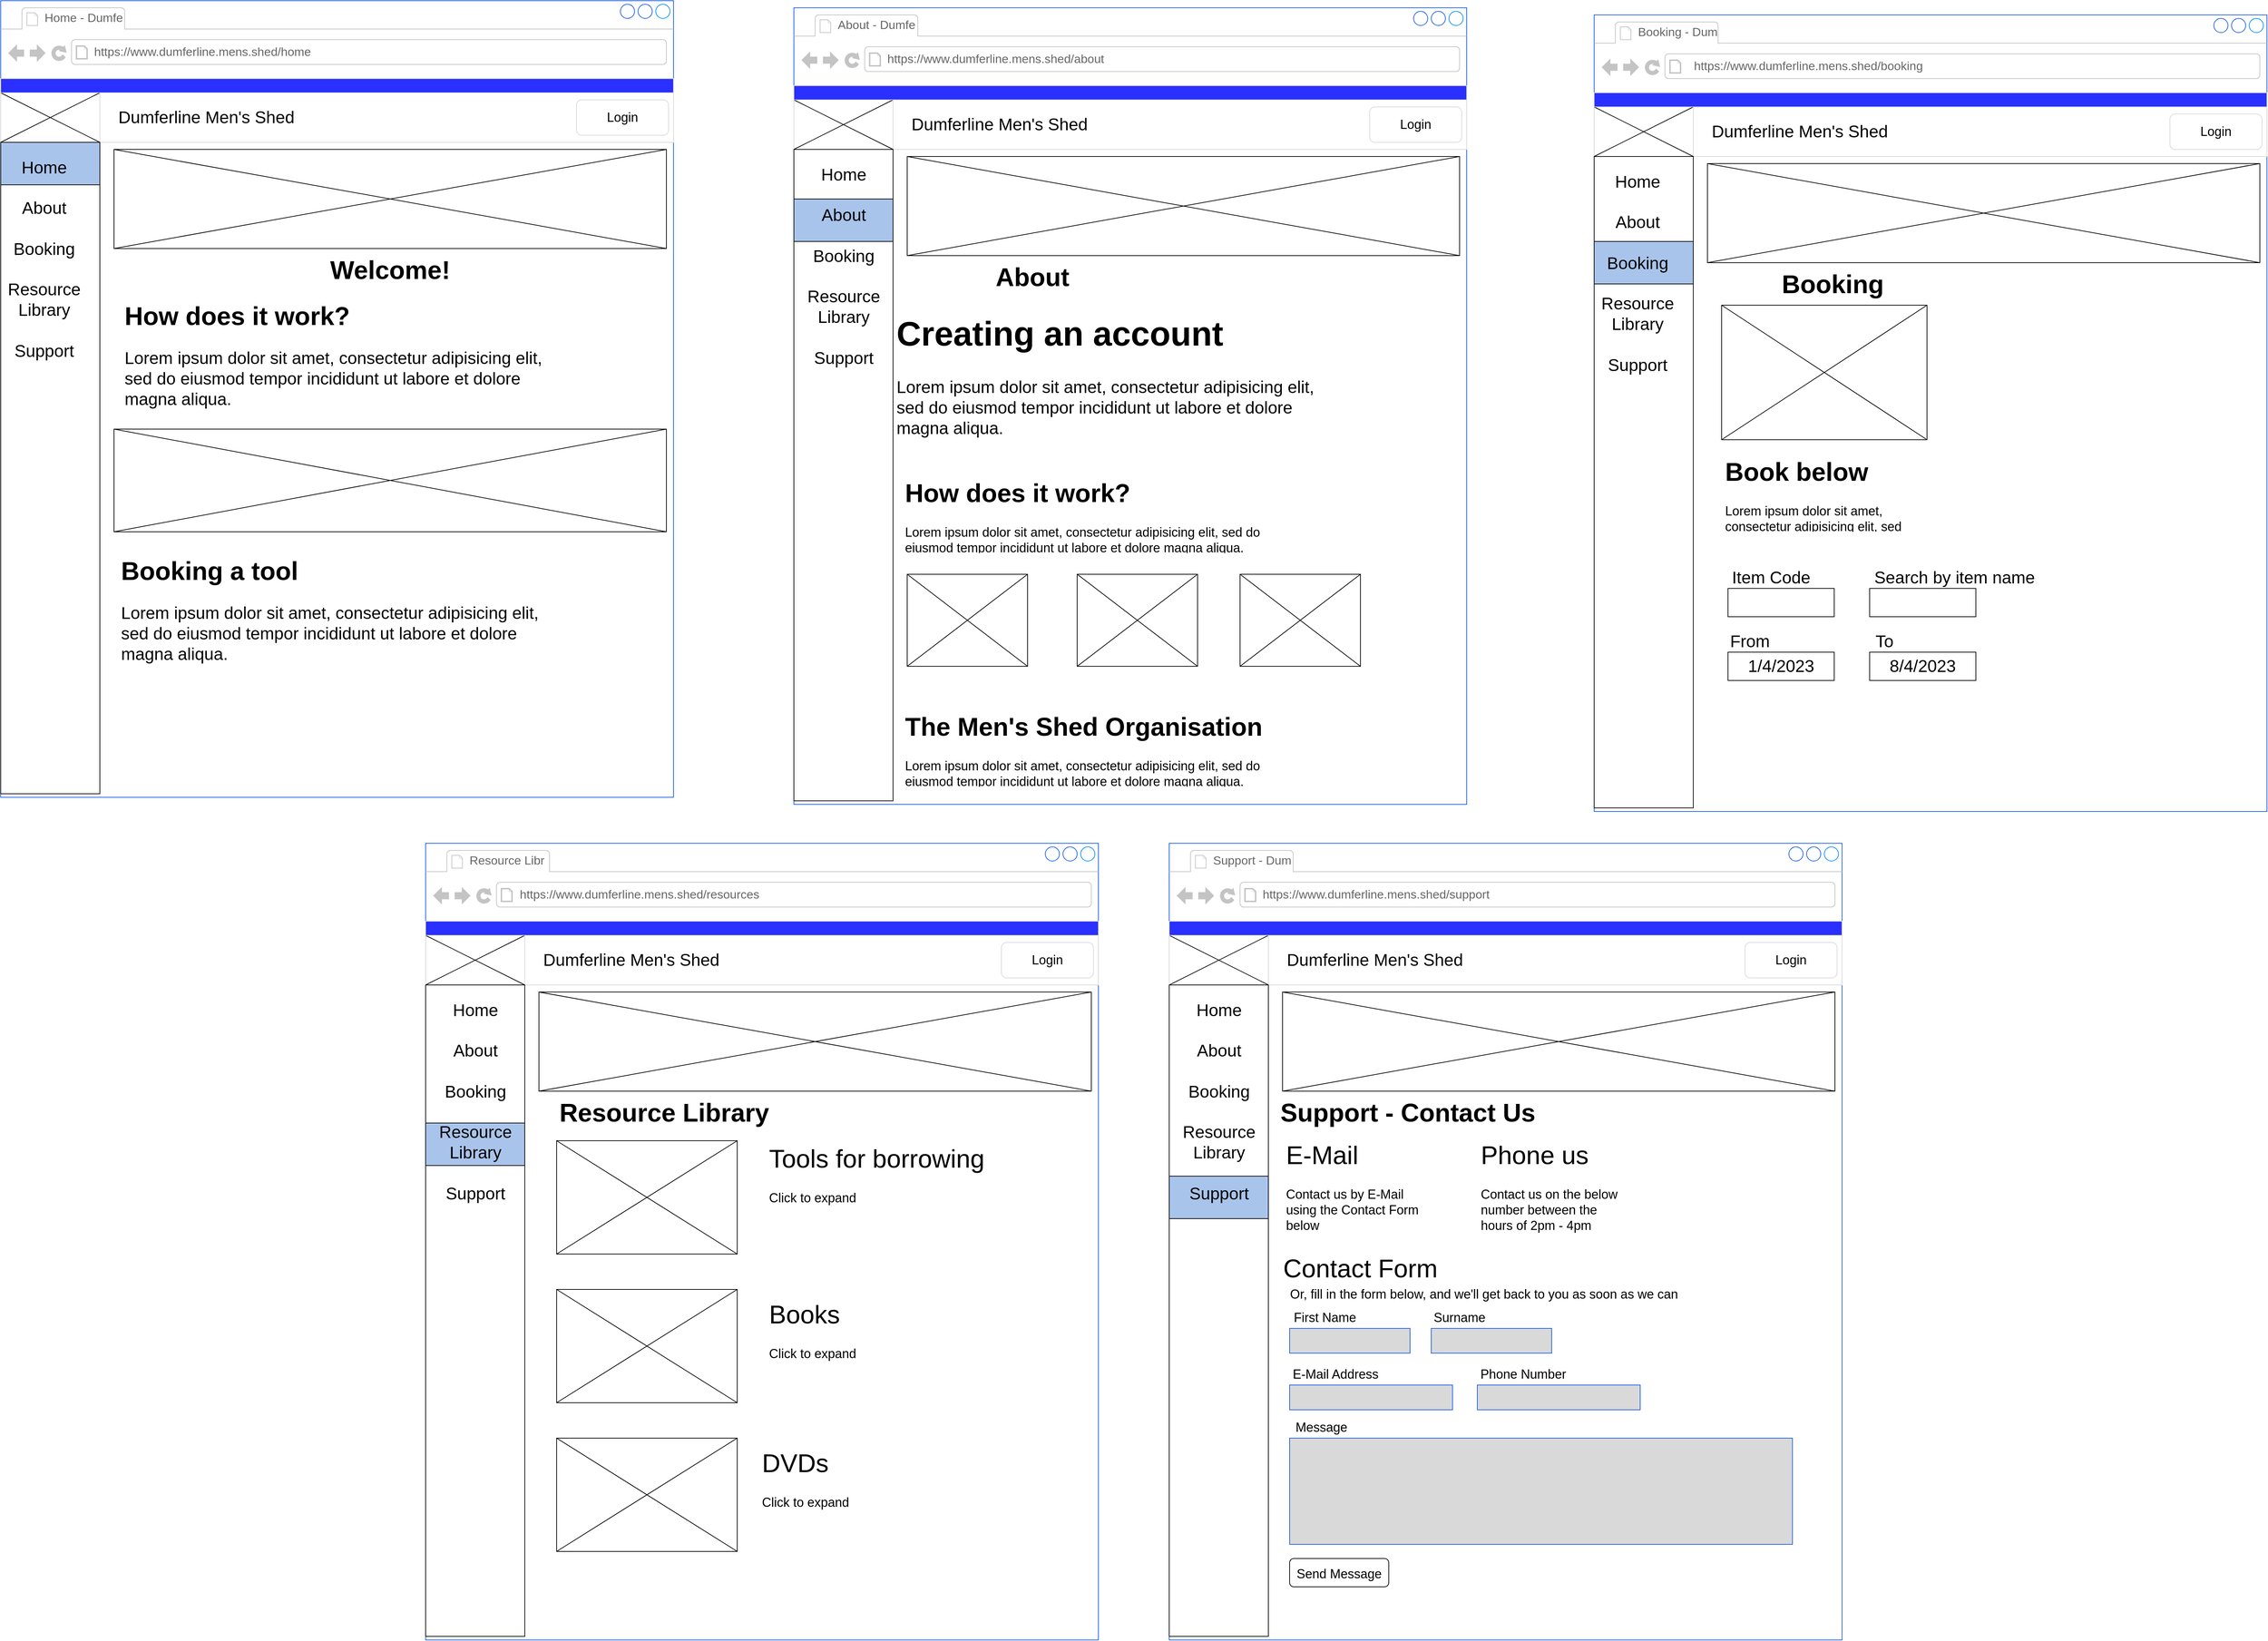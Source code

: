 <mxfile version="20.8.16" type="device"><diagram name="Page-1" id="Oc3BnCXxx-8Sk3bOWpOX"><mxGraphModel dx="4572" dy="3902" grid="1" gridSize="10" guides="1" tooltips="1" connect="1" arrows="1" fold="1" page="1" pageScale="1" pageWidth="827" pageHeight="1169" math="0" shadow="0"><root><mxCell id="0"/><mxCell id="1" parent="0"/><mxCell id="YsSItqwFOUlxNHXpux2v-1" value="" style="rounded=0;whiteSpace=wrap;html=1;" parent="1" vertex="1"><mxGeometry x="-80" width="870" height="580" as="geometry"/></mxCell><mxCell id="YsSItqwFOUlxNHXpux2v-2" value="" style="rounded=0;whiteSpace=wrap;html=1;" parent="1" vertex="1"><mxGeometry x="20" y="50" width="120" height="40" as="geometry"/></mxCell><mxCell id="YsSItqwFOUlxNHXpux2v-4" value="" style="rounded=0;whiteSpace=wrap;html=1;" parent="1" vertex="1"><mxGeometry x="140" y="50" width="120" height="40" as="geometry"/></mxCell><mxCell id="YsSItqwFOUlxNHXpux2v-5" value="" style="rounded=0;whiteSpace=wrap;html=1;" parent="1" vertex="1"><mxGeometry x="260" y="50" width="120" height="40" as="geometry"/></mxCell><mxCell id="YsSItqwFOUlxNHXpux2v-6" value="" style="rounded=0;whiteSpace=wrap;html=1;" parent="1" vertex="1"><mxGeometry x="380" y="50" width="120" height="40" as="geometry"/></mxCell><mxCell id="YsSItqwFOUlxNHXpux2v-7" value="" style="rounded=0;whiteSpace=wrap;html=1;" parent="1" vertex="1"><mxGeometry x="500" y="50" width="120" height="40" as="geometry"/></mxCell><mxCell id="YsSItqwFOUlxNHXpux2v-9" value="" style="strokeWidth=1;shadow=0;dashed=0;align=center;html=1;shape=mxgraph.mockup.containers.browserWindow;rSize=0;strokeColor=#175CE6;strokeColor2=#008cff;strokeColor3=#c4c4c4;mainText=,;recursiveResize=0;fillColor=#FFFFFF;" parent="1" vertex="1"><mxGeometry x="-110" y="-10" width="950" height="1125" as="geometry"/></mxCell><mxCell id="YsSItqwFOUlxNHXpux2v-10" value="Support - Dum" style="strokeWidth=1;shadow=0;dashed=0;align=center;html=1;shape=mxgraph.mockup.containers.anchor;fontSize=17;fontColor=#666666;align=left;" parent="YsSItqwFOUlxNHXpux2v-9" vertex="1"><mxGeometry x="60" y="12" width="110" height="26" as="geometry"/></mxCell><mxCell id="YsSItqwFOUlxNHXpux2v-11" value="https://www.dumferline.mens.shed/support" style="strokeWidth=1;shadow=0;dashed=0;align=center;html=1;shape=mxgraph.mockup.containers.anchor;rSize=0;fontSize=17;fontColor=#666666;align=left;" parent="YsSItqwFOUlxNHXpux2v-9" vertex="1"><mxGeometry x="130" y="60" width="250" height="26" as="geometry"/></mxCell><mxCell id="YsSItqwFOUlxNHXpux2v-12" value="" style="rounded=0;whiteSpace=wrap;html=1;strokeColor=#D9D9D9;" parent="YsSItqwFOUlxNHXpux2v-9" vertex="1"><mxGeometry y="130" width="950" height="70" as="geometry"/></mxCell><mxCell id="YsSItqwFOUlxNHXpux2v-13" value="" style="rounded=0;whiteSpace=wrap;html=1;strokeColor=#D9D9D9;" parent="YsSItqwFOUlxNHXpux2v-9" vertex="1"><mxGeometry y="130" width="140" height="70" as="geometry"/></mxCell><mxCell id="YsSItqwFOUlxNHXpux2v-14" value="&lt;font style=&quot;font-size: 24px;&quot;&gt;Dumferline Men's Shed&lt;/font&gt;" style="text;html=1;strokeColor=none;fillColor=none;align=center;verticalAlign=middle;whiteSpace=wrap;rounded=0;" parent="YsSItqwFOUlxNHXpux2v-9" vertex="1"><mxGeometry x="76.5" y="135" width="427" height="60" as="geometry"/></mxCell><mxCell id="YsSItqwFOUlxNHXpux2v-15" value="" style="endArrow=none;html=1;rounded=0;fontSize=48;exitX=0;exitY=0;exitDx=0;exitDy=0;entryX=1;entryY=1;entryDx=0;entryDy=0;" parent="YsSItqwFOUlxNHXpux2v-9" source="YsSItqwFOUlxNHXpux2v-13" target="YsSItqwFOUlxNHXpux2v-13" edge="1"><mxGeometry width="50" height="50" relative="1" as="geometry"><mxPoint x="470" y="390" as="sourcePoint"/><mxPoint x="520" y="340" as="targetPoint"/></mxGeometry></mxCell><mxCell id="YsSItqwFOUlxNHXpux2v-16" value="" style="endArrow=none;html=1;rounded=0;fontSize=48;exitX=0;exitY=1;exitDx=0;exitDy=0;entryX=1;entryY=0;entryDx=0;entryDy=0;" parent="YsSItqwFOUlxNHXpux2v-9" source="YsSItqwFOUlxNHXpux2v-13" target="YsSItqwFOUlxNHXpux2v-13" edge="1"><mxGeometry width="50" height="50" relative="1" as="geometry"><mxPoint x="470" y="390" as="sourcePoint"/><mxPoint x="520" y="340" as="targetPoint"/></mxGeometry></mxCell><mxCell id="YsSItqwFOUlxNHXpux2v-17" value="" style="rounded=1;whiteSpace=wrap;html=1;strokeColor=#D9D9D9;fontSize=48;" parent="YsSItqwFOUlxNHXpux2v-9" vertex="1"><mxGeometry x="813" y="140" width="130" height="50" as="geometry"/></mxCell><mxCell id="YsSItqwFOUlxNHXpux2v-19" style="edgeStyle=orthogonalEdgeStyle;rounded=0;orthogonalLoop=1;jettySize=auto;html=1;exitX=0.5;exitY=1;exitDx=0;exitDy=0;fontSize=24;" parent="YsSItqwFOUlxNHXpux2v-9" edge="1"><mxGeometry relative="1" as="geometry"><mxPoint x="878" y="170" as="sourcePoint"/><mxPoint x="878" y="170" as="targetPoint"/></mxGeometry></mxCell><mxCell id="YsSItqwFOUlxNHXpux2v-21" value="" style="rounded=0;whiteSpace=wrap;html=1;strokeColor=#D9D9D9;fontSize=36;fillColor=#2930FF;" parent="YsSItqwFOUlxNHXpux2v-9" vertex="1"><mxGeometry y="110" width="950" height="20" as="geometry"/></mxCell><mxCell id="YsSItqwFOUlxNHXpux2v-26" value="Login" style="text;html=1;strokeColor=none;fillColor=none;align=center;verticalAlign=middle;whiteSpace=wrap;rounded=0;fontSize=18;" parent="YsSItqwFOUlxNHXpux2v-9" vertex="1"><mxGeometry x="838" y="150" width="80" height="30" as="geometry"/></mxCell><mxCell id="ZCtkWPrurLBtwET847HT-27" value="" style="rounded=0;whiteSpace=wrap;html=1;" parent="YsSItqwFOUlxNHXpux2v-9" vertex="1"><mxGeometry x="160" y="210" width="780" height="140" as="geometry"/></mxCell><mxCell id="ZCtkWPrurLBtwET847HT-28" value="" style="endArrow=none;html=1;rounded=0;exitX=0;exitY=0;exitDx=0;exitDy=0;entryX=1;entryY=1;entryDx=0;entryDy=0;" parent="YsSItqwFOUlxNHXpux2v-9" source="ZCtkWPrurLBtwET847HT-27" target="ZCtkWPrurLBtwET847HT-27" edge="1"><mxGeometry width="50" height="50" relative="1" as="geometry"><mxPoint x="523" y="390" as="sourcePoint"/><mxPoint x="573" y="340" as="targetPoint"/></mxGeometry></mxCell><mxCell id="ZCtkWPrurLBtwET847HT-29" value="" style="endArrow=none;html=1;rounded=0;exitX=0;exitY=1;exitDx=0;exitDy=0;entryX=1;entryY=0;entryDx=0;entryDy=0;" parent="YsSItqwFOUlxNHXpux2v-9" source="ZCtkWPrurLBtwET847HT-27" target="ZCtkWPrurLBtwET847HT-27" edge="1"><mxGeometry width="50" height="50" relative="1" as="geometry"><mxPoint x="523" y="390" as="sourcePoint"/><mxPoint x="573" y="340" as="targetPoint"/></mxGeometry></mxCell><mxCell id="ZCtkWPrurLBtwET847HT-54" value="&lt;h1&gt;&lt;span style=&quot;font-weight: normal;&quot;&gt;E-Mail&lt;/span&gt;&lt;/h1&gt;&lt;div&gt;Contact us by E-Mail using the Contact Form below&lt;/div&gt;" style="text;html=1;strokeColor=none;fillColor=none;spacing=5;spacingTop=-20;whiteSpace=wrap;overflow=hidden;rounded=0;fontSize=18;" parent="YsSItqwFOUlxNHXpux2v-9" vertex="1"><mxGeometry x="160" y="405" width="210" height="145" as="geometry"/></mxCell><mxCell id="ZCtkWPrurLBtwET847HT-55" value="&lt;font style=&quot;font-size: 36px;&quot;&gt;&lt;b&gt;Support - Contact Us&lt;/b&gt;&lt;/font&gt;" style="text;html=1;strokeColor=none;fillColor=none;align=center;verticalAlign=middle;whiteSpace=wrap;rounded=0;fontSize=18;" parent="YsSItqwFOUlxNHXpux2v-9" vertex="1"><mxGeometry x="151.5" y="365" width="370" height="30" as="geometry"/></mxCell><mxCell id="ZCtkWPrurLBtwET847HT-56" value="&lt;h1&gt;&lt;span style=&quot;font-weight: 400;&quot;&gt;Phone us&lt;/span&gt;&lt;/h1&gt;&lt;div&gt;&lt;span style=&quot;font-weight: 400;&quot;&gt;Contact us on the below number between the hours of 2pm - 4pm&lt;/span&gt;&lt;/div&gt;" style="text;html=1;strokeColor=none;fillColor=none;spacing=5;spacingTop=-20;whiteSpace=wrap;overflow=hidden;rounded=0;fontSize=18;" parent="YsSItqwFOUlxNHXpux2v-9" vertex="1"><mxGeometry x="435" y="405" width="218" height="145" as="geometry"/></mxCell><mxCell id="ZCtkWPrurLBtwET847HT-57" value="Contact Form" style="text;html=1;strokeColor=none;fillColor=none;align=center;verticalAlign=middle;whiteSpace=wrap;rounded=0;fontSize=36;" parent="YsSItqwFOUlxNHXpux2v-9" vertex="1"><mxGeometry x="130" y="585" width="280" height="30" as="geometry"/></mxCell><mxCell id="ZCtkWPrurLBtwET847HT-58" value="&lt;font style=&quot;font-size: 18px;&quot;&gt;Or, fill in the form below, and we'll get back to you as soon as we can&lt;/font&gt;" style="text;html=1;strokeColor=none;fillColor=none;align=center;verticalAlign=middle;whiteSpace=wrap;rounded=0;fontSize=36;" parent="YsSItqwFOUlxNHXpux2v-9" vertex="1"><mxGeometry x="156" y="615" width="577" height="30" as="geometry"/></mxCell><mxCell id="ZCtkWPrurLBtwET847HT-59" value="" style="rounded=0;whiteSpace=wrap;html=1;strokeColor=#175CE6;fontSize=18;fillColor=#D9D9D9;" parent="YsSItqwFOUlxNHXpux2v-9" vertex="1"><mxGeometry x="170" y="685" width="170" height="35" as="geometry"/></mxCell><mxCell id="ZCtkWPrurLBtwET847HT-60" value="First Name" style="text;html=1;strokeColor=none;fillColor=none;align=center;verticalAlign=middle;whiteSpace=wrap;rounded=0;fontSize=18;" parent="YsSItqwFOUlxNHXpux2v-9" vertex="1"><mxGeometry x="170" y="655" width="100" height="30" as="geometry"/></mxCell><mxCell id="ZCtkWPrurLBtwET847HT-61" value="Surname" style="text;html=1;strokeColor=none;fillColor=none;align=center;verticalAlign=middle;whiteSpace=wrap;rounded=0;fontSize=18;" parent="YsSItqwFOUlxNHXpux2v-9" vertex="1"><mxGeometry x="360" y="655" width="100" height="30" as="geometry"/></mxCell><mxCell id="ZCtkWPrurLBtwET847HT-62" value="" style="rounded=0;whiteSpace=wrap;html=1;strokeColor=#175CE6;fontSize=18;fillColor=#D9D9D9;" parent="YsSItqwFOUlxNHXpux2v-9" vertex="1"><mxGeometry x="370" y="685" width="170" height="35" as="geometry"/></mxCell><mxCell id="rgUj_RqLlBorE4tTErqH-30" value="" style="rounded=0;whiteSpace=wrap;html=1;strokeColor=#175CE6;fontSize=18;fillColor=#D9D9D9;" parent="YsSItqwFOUlxNHXpux2v-9" vertex="1"><mxGeometry x="170" y="765" width="230" height="35" as="geometry"/></mxCell><mxCell id="rgUj_RqLlBorE4tTErqH-31" value="E-Mail Address" style="text;html=1;strokeColor=none;fillColor=none;align=center;verticalAlign=middle;whiteSpace=wrap;rounded=0;fontSize=18;" parent="YsSItqwFOUlxNHXpux2v-9" vertex="1"><mxGeometry x="170" y="735" width="130" height="30" as="geometry"/></mxCell><mxCell id="rgUj_RqLlBorE4tTErqH-32" value="" style="rounded=0;whiteSpace=wrap;html=1;" parent="YsSItqwFOUlxNHXpux2v-9" vertex="1"><mxGeometry y="200" width="140" height="920" as="geometry"/></mxCell><mxCell id="rgUj_RqLlBorE4tTErqH-34" value="" style="rounded=0;whiteSpace=wrap;html=1;fontSize=24;fillColor=#A9C4EB;" parent="YsSItqwFOUlxNHXpux2v-9" vertex="1"><mxGeometry y="470" width="140" height="60" as="geometry"/></mxCell><mxCell id="rgUj_RqLlBorE4tTErqH-33" value="&lt;font style=&quot;font-size: 24px;&quot;&gt;Home&lt;br&gt;&lt;br&gt;About&lt;br&gt;&lt;br&gt;Booking&lt;br&gt;&lt;br&gt;Resource Library&lt;br&gt;&lt;br&gt;Support&lt;/font&gt;" style="text;html=1;strokeColor=none;fillColor=none;align=center;verticalAlign=middle;whiteSpace=wrap;rounded=0;" parent="YsSItqwFOUlxNHXpux2v-9" vertex="1"><mxGeometry x="8.5" y="210" width="123" height="310" as="geometry"/></mxCell><mxCell id="rgUj_RqLlBorE4tTErqH-35" value="Message" style="text;html=1;strokeColor=none;fillColor=none;align=center;verticalAlign=middle;whiteSpace=wrap;rounded=0;fontSize=18;" parent="YsSItqwFOUlxNHXpux2v-9" vertex="1"><mxGeometry x="150" y="810" width="130" height="30" as="geometry"/></mxCell><mxCell id="rgUj_RqLlBorE4tTErqH-36" value="" style="rounded=0;whiteSpace=wrap;html=1;strokeColor=#175CE6;fontSize=18;fillColor=#D9D9D9;" parent="YsSItqwFOUlxNHXpux2v-9" vertex="1"><mxGeometry x="170" y="840" width="710" height="150" as="geometry"/></mxCell><mxCell id="rgUj_RqLlBorE4tTErqH-37" value="&lt;font style=&quot;font-size: 18px;&quot;&gt;Send Message&lt;/font&gt;" style="rounded=1;whiteSpace=wrap;html=1;fontSize=24;fillColor=#FFFFFF;" parent="YsSItqwFOUlxNHXpux2v-9" vertex="1"><mxGeometry x="170" y="1010" width="140" height="40" as="geometry"/></mxCell><mxCell id="rgUj_RqLlBorE4tTErqH-38" value="" style="rounded=0;whiteSpace=wrap;html=1;strokeColor=#175CE6;fontSize=18;fillColor=#D9D9D9;" parent="YsSItqwFOUlxNHXpux2v-9" vertex="1"><mxGeometry x="435" y="765" width="230" height="35" as="geometry"/></mxCell><mxCell id="rgUj_RqLlBorE4tTErqH-39" value="Phone Number" style="text;html=1;strokeColor=none;fillColor=none;align=center;verticalAlign=middle;whiteSpace=wrap;rounded=0;fontSize=18;" parent="YsSItqwFOUlxNHXpux2v-9" vertex="1"><mxGeometry x="435" y="735" width="130" height="30" as="geometry"/></mxCell><mxCell id="rgUj_RqLlBorE4tTErqH-40" value="" style="strokeWidth=1;shadow=0;dashed=0;align=center;html=1;shape=mxgraph.mockup.containers.browserWindow;rSize=0;strokeColor=#175CE6;strokeColor2=#008cff;strokeColor3=#c4c4c4;mainText=,;recursiveResize=0;fillColor=#FFFFFF;" parent="1" vertex="1"><mxGeometry x="-1160" y="-10" width="950" height="1125" as="geometry"/></mxCell><mxCell id="rgUj_RqLlBorE4tTErqH-41" value="Resource Libr&amp;nbsp;" style="strokeWidth=1;shadow=0;dashed=0;align=center;html=1;shape=mxgraph.mockup.containers.anchor;fontSize=17;fontColor=#666666;align=left;" parent="rgUj_RqLlBorE4tTErqH-40" vertex="1"><mxGeometry x="60" y="12" width="110" height="26" as="geometry"/></mxCell><mxCell id="rgUj_RqLlBorE4tTErqH-42" value="https://www.dumferline.mens.shed/resources" style="strokeWidth=1;shadow=0;dashed=0;align=center;html=1;shape=mxgraph.mockup.containers.anchor;rSize=0;fontSize=17;fontColor=#666666;align=left;" parent="rgUj_RqLlBorE4tTErqH-40" vertex="1"><mxGeometry x="131" y="60" width="250" height="26" as="geometry"/></mxCell><mxCell id="rgUj_RqLlBorE4tTErqH-43" value="" style="rounded=0;whiteSpace=wrap;html=1;strokeColor=#D9D9D9;" parent="rgUj_RqLlBorE4tTErqH-40" vertex="1"><mxGeometry y="130" width="950" height="70" as="geometry"/></mxCell><mxCell id="rgUj_RqLlBorE4tTErqH-44" value="" style="rounded=0;whiteSpace=wrap;html=1;strokeColor=#D9D9D9;" parent="rgUj_RqLlBorE4tTErqH-40" vertex="1"><mxGeometry y="130" width="140" height="70" as="geometry"/></mxCell><mxCell id="rgUj_RqLlBorE4tTErqH-45" value="&lt;font style=&quot;font-size: 24px;&quot;&gt;Dumferline Men's Shed&lt;/font&gt;" style="text;html=1;strokeColor=none;fillColor=none;align=center;verticalAlign=middle;whiteSpace=wrap;rounded=0;" parent="rgUj_RqLlBorE4tTErqH-40" vertex="1"><mxGeometry x="76.5" y="135" width="427" height="60" as="geometry"/></mxCell><mxCell id="rgUj_RqLlBorE4tTErqH-46" value="" style="endArrow=none;html=1;rounded=0;fontSize=48;exitX=0;exitY=0;exitDx=0;exitDy=0;entryX=1;entryY=1;entryDx=0;entryDy=0;" parent="rgUj_RqLlBorE4tTErqH-40" source="rgUj_RqLlBorE4tTErqH-44" target="rgUj_RqLlBorE4tTErqH-44" edge="1"><mxGeometry width="50" height="50" relative="1" as="geometry"><mxPoint x="470" y="390" as="sourcePoint"/><mxPoint x="520" y="340" as="targetPoint"/></mxGeometry></mxCell><mxCell id="rgUj_RqLlBorE4tTErqH-47" value="" style="endArrow=none;html=1;rounded=0;fontSize=48;exitX=0;exitY=1;exitDx=0;exitDy=0;entryX=1;entryY=0;entryDx=0;entryDy=0;" parent="rgUj_RqLlBorE4tTErqH-40" source="rgUj_RqLlBorE4tTErqH-44" target="rgUj_RqLlBorE4tTErqH-44" edge="1"><mxGeometry width="50" height="50" relative="1" as="geometry"><mxPoint x="470" y="390" as="sourcePoint"/><mxPoint x="520" y="340" as="targetPoint"/></mxGeometry></mxCell><mxCell id="rgUj_RqLlBorE4tTErqH-48" value="" style="rounded=1;whiteSpace=wrap;html=1;strokeColor=#D9D9D9;fontSize=48;" parent="rgUj_RqLlBorE4tTErqH-40" vertex="1"><mxGeometry x="813" y="140" width="130" height="50" as="geometry"/></mxCell><mxCell id="rgUj_RqLlBorE4tTErqH-49" style="edgeStyle=orthogonalEdgeStyle;rounded=0;orthogonalLoop=1;jettySize=auto;html=1;exitX=0.5;exitY=1;exitDx=0;exitDy=0;fontSize=24;" parent="rgUj_RqLlBorE4tTErqH-40" edge="1"><mxGeometry relative="1" as="geometry"><mxPoint x="878" y="170" as="sourcePoint"/><mxPoint x="878" y="170" as="targetPoint"/></mxGeometry></mxCell><mxCell id="rgUj_RqLlBorE4tTErqH-50" value="" style="rounded=0;whiteSpace=wrap;html=1;strokeColor=#D9D9D9;fontSize=36;fillColor=#2930FF;" parent="rgUj_RqLlBorE4tTErqH-40" vertex="1"><mxGeometry y="110" width="950" height="20" as="geometry"/></mxCell><mxCell id="rgUj_RqLlBorE4tTErqH-51" value="Login" style="text;html=1;strokeColor=none;fillColor=none;align=center;verticalAlign=middle;whiteSpace=wrap;rounded=0;fontSize=18;" parent="rgUj_RqLlBorE4tTErqH-40" vertex="1"><mxGeometry x="838" y="150" width="80" height="30" as="geometry"/></mxCell><mxCell id="rgUj_RqLlBorE4tTErqH-52" value="" style="rounded=0;whiteSpace=wrap;html=1;" parent="rgUj_RqLlBorE4tTErqH-40" vertex="1"><mxGeometry x="160" y="210" width="780" height="140" as="geometry"/></mxCell><mxCell id="rgUj_RqLlBorE4tTErqH-53" value="" style="endArrow=none;html=1;rounded=0;exitX=0;exitY=0;exitDx=0;exitDy=0;entryX=1;entryY=1;entryDx=0;entryDy=0;" parent="rgUj_RqLlBorE4tTErqH-40" source="rgUj_RqLlBorE4tTErqH-52" target="rgUj_RqLlBorE4tTErqH-52" edge="1"><mxGeometry width="50" height="50" relative="1" as="geometry"><mxPoint x="523" y="390" as="sourcePoint"/><mxPoint x="573" y="340" as="targetPoint"/></mxGeometry></mxCell><mxCell id="rgUj_RqLlBorE4tTErqH-54" value="" style="endArrow=none;html=1;rounded=0;exitX=0;exitY=1;exitDx=0;exitDy=0;entryX=1;entryY=0;entryDx=0;entryDy=0;" parent="rgUj_RqLlBorE4tTErqH-40" source="rgUj_RqLlBorE4tTErqH-52" target="rgUj_RqLlBorE4tTErqH-52" edge="1"><mxGeometry width="50" height="50" relative="1" as="geometry"><mxPoint x="523" y="390" as="sourcePoint"/><mxPoint x="573" y="340" as="targetPoint"/></mxGeometry></mxCell><mxCell id="rgUj_RqLlBorE4tTErqH-56" value="&lt;font style=&quot;font-size: 36px;&quot;&gt;&lt;b&gt;Resource Library&lt;/b&gt;&lt;/font&gt;" style="text;html=1;strokeColor=none;fillColor=none;align=center;verticalAlign=middle;whiteSpace=wrap;rounded=0;fontSize=18;" parent="rgUj_RqLlBorE4tTErqH-40" vertex="1"><mxGeometry x="151.5" y="365" width="370" height="30" as="geometry"/></mxCell><mxCell id="rgUj_RqLlBorE4tTErqH-57" value="&lt;h1&gt;&lt;span style=&quot;font-weight: 400;&quot;&gt;Tools for borrowing&lt;/span&gt;&lt;/h1&gt;&lt;div&gt;&lt;span style=&quot;font-weight: 400;&quot;&gt;Click to expand&lt;/span&gt;&lt;/div&gt;" style="text;html=1;strokeColor=none;fillColor=none;spacing=5;spacingTop=-20;whiteSpace=wrap;overflow=hidden;rounded=0;fontSize=18;" parent="rgUj_RqLlBorE4tTErqH-40" vertex="1"><mxGeometry x="480" y="410" width="316.5" height="145" as="geometry"/></mxCell><mxCell id="rgUj_RqLlBorE4tTErqH-66" value="" style="rounded=0;whiteSpace=wrap;html=1;" parent="rgUj_RqLlBorE4tTErqH-40" vertex="1"><mxGeometry y="200" width="140" height="920" as="geometry"/></mxCell><mxCell id="rgUj_RqLlBorE4tTErqH-67" value="" style="rounded=0;whiteSpace=wrap;html=1;fontSize=24;fillColor=#A9C4EB;" parent="rgUj_RqLlBorE4tTErqH-40" vertex="1"><mxGeometry y="395" width="140" height="60" as="geometry"/></mxCell><mxCell id="rgUj_RqLlBorE4tTErqH-68" value="&lt;font style=&quot;font-size: 24px;&quot;&gt;Home&lt;br&gt;&lt;br&gt;About&lt;br&gt;&lt;br&gt;Booking&lt;br&gt;&lt;br&gt;Resource Library&lt;br&gt;&lt;br&gt;Support&lt;/font&gt;" style="text;html=1;strokeColor=none;fillColor=none;align=center;verticalAlign=middle;whiteSpace=wrap;rounded=0;" parent="rgUj_RqLlBorE4tTErqH-40" vertex="1"><mxGeometry x="8.5" y="210" width="123" height="310" as="geometry"/></mxCell><mxCell id="g-G2FXd5b-90cHE-rRNq-15" value="" style="rounded=0;whiteSpace=wrap;html=1;fontSize=18;fillColor=#FFFFFF;" parent="rgUj_RqLlBorE4tTErqH-40" vertex="1"><mxGeometry x="185" y="420" width="255" height="160" as="geometry"/></mxCell><mxCell id="g-G2FXd5b-90cHE-rRNq-16" value="" style="rounded=0;whiteSpace=wrap;html=1;fontSize=18;fillColor=#FFFFFF;" parent="rgUj_RqLlBorE4tTErqH-40" vertex="1"><mxGeometry x="185" y="630" width="255" height="160" as="geometry"/></mxCell><mxCell id="g-G2FXd5b-90cHE-rRNq-17" value="&lt;h1&gt;&lt;span style=&quot;font-weight: 400;&quot;&gt;Books&lt;/span&gt;&lt;/h1&gt;&lt;div&gt;&lt;span style=&quot;font-weight: 400;&quot;&gt;Click to expand&lt;/span&gt;&lt;/div&gt;" style="text;html=1;strokeColor=none;fillColor=none;spacing=5;spacingTop=-20;whiteSpace=wrap;overflow=hidden;rounded=0;fontSize=18;" parent="rgUj_RqLlBorE4tTErqH-40" vertex="1"><mxGeometry x="480" y="630" width="316.5" height="145" as="geometry"/></mxCell><mxCell id="g-G2FXd5b-90cHE-rRNq-18" value="" style="rounded=0;whiteSpace=wrap;html=1;fontSize=18;fillColor=#FFFFFF;" parent="rgUj_RqLlBorE4tTErqH-40" vertex="1"><mxGeometry x="185" y="840" width="255" height="160" as="geometry"/></mxCell><mxCell id="g-G2FXd5b-90cHE-rRNq-19" value="&lt;h1&gt;&lt;span style=&quot;font-weight: 400;&quot;&gt;DVDs&lt;/span&gt;&lt;/h1&gt;&lt;div&gt;&lt;span style=&quot;font-weight: 400;&quot;&gt;Click to expand&lt;/span&gt;&lt;/div&gt;" style="text;html=1;strokeColor=none;fillColor=none;spacing=5;spacingTop=-20;whiteSpace=wrap;overflow=hidden;rounded=0;fontSize=18;" parent="rgUj_RqLlBorE4tTErqH-40" vertex="1"><mxGeometry x="470" y="840" width="316.5" height="145" as="geometry"/></mxCell><mxCell id="g-G2FXd5b-90cHE-rRNq-20" value="" style="endArrow=none;html=1;rounded=0;fontSize=18;exitX=0;exitY=0;exitDx=0;exitDy=0;entryX=1;entryY=1;entryDx=0;entryDy=0;" parent="rgUj_RqLlBorE4tTErqH-40" source="g-G2FXd5b-90cHE-rRNq-15" target="g-G2FXd5b-90cHE-rRNq-15" edge="1"><mxGeometry width="50" height="50" relative="1" as="geometry"><mxPoint x="1000" y="750" as="sourcePoint"/><mxPoint x="1050" y="700" as="targetPoint"/></mxGeometry></mxCell><mxCell id="g-G2FXd5b-90cHE-rRNq-21" value="" style="endArrow=none;html=1;rounded=0;fontSize=18;exitX=0;exitY=0;exitDx=0;exitDy=0;entryX=1;entryY=1;entryDx=0;entryDy=0;" parent="rgUj_RqLlBorE4tTErqH-40" edge="1"><mxGeometry width="50" height="50" relative="1" as="geometry"><mxPoint x="185" y="630" as="sourcePoint"/><mxPoint x="440" y="790" as="targetPoint"/></mxGeometry></mxCell><mxCell id="g-G2FXd5b-90cHE-rRNq-22" value="" style="endArrow=none;html=1;rounded=0;fontSize=18;exitX=0;exitY=0;exitDx=0;exitDy=0;entryX=1;entryY=1;entryDx=0;entryDy=0;" parent="rgUj_RqLlBorE4tTErqH-40" edge="1"><mxGeometry width="50" height="50" relative="1" as="geometry"><mxPoint x="185" y="840" as="sourcePoint"/><mxPoint x="440" y="1000" as="targetPoint"/></mxGeometry></mxCell><mxCell id="g-G2FXd5b-90cHE-rRNq-23" value="" style="endArrow=none;html=1;rounded=0;fontSize=18;exitX=0;exitY=1;exitDx=0;exitDy=0;entryX=1;entryY=0;entryDx=0;entryDy=0;" parent="rgUj_RqLlBorE4tTErqH-40" source="g-G2FXd5b-90cHE-rRNq-15" target="g-G2FXd5b-90cHE-rRNq-15" edge="1"><mxGeometry width="50" height="50" relative="1" as="geometry"><mxPoint x="1000" y="750" as="sourcePoint"/><mxPoint x="1050" y="700" as="targetPoint"/></mxGeometry></mxCell><mxCell id="g-G2FXd5b-90cHE-rRNq-24" value="" style="endArrow=none;html=1;rounded=0;fontSize=18;exitX=0;exitY=1;exitDx=0;exitDy=0;entryX=1;entryY=0;entryDx=0;entryDy=0;" parent="rgUj_RqLlBorE4tTErqH-40" edge="1"><mxGeometry width="50" height="50" relative="1" as="geometry"><mxPoint x="185" y="790" as="sourcePoint"/><mxPoint x="440" y="630" as="targetPoint"/></mxGeometry></mxCell><mxCell id="g-G2FXd5b-90cHE-rRNq-25" value="" style="endArrow=none;html=1;rounded=0;fontSize=18;exitX=0;exitY=1;exitDx=0;exitDy=0;entryX=1;entryY=0;entryDx=0;entryDy=0;" parent="rgUj_RqLlBorE4tTErqH-40" edge="1"><mxGeometry width="50" height="50" relative="1" as="geometry"><mxPoint x="185" y="1000" as="sourcePoint"/><mxPoint x="440" y="840" as="targetPoint"/></mxGeometry></mxCell><mxCell id="rgUj_RqLlBorE4tTErqH-77" value="" style="strokeWidth=1;shadow=0;dashed=0;align=center;html=1;shape=mxgraph.mockup.containers.browserWindow;rSize=0;strokeColor=#175CE6;strokeColor2=#008cff;strokeColor3=#c4c4c4;mainText=,;recursiveResize=0;fillColor=#FFFFFF;" parent="1" vertex="1"><mxGeometry x="-1760" y="-1200" width="950" height="1125" as="geometry"/></mxCell><mxCell id="rgUj_RqLlBorE4tTErqH-78" value="Home - Dumfe" style="strokeWidth=1;shadow=0;dashed=0;align=center;html=1;shape=mxgraph.mockup.containers.anchor;fontSize=17;fontColor=#666666;align=left;" parent="rgUj_RqLlBorE4tTErqH-77" vertex="1"><mxGeometry x="60" y="12" width="110" height="26" as="geometry"/></mxCell><mxCell id="rgUj_RqLlBorE4tTErqH-79" value="https://www.dumferline.mens.shed/home" style="strokeWidth=1;shadow=0;dashed=0;align=center;html=1;shape=mxgraph.mockup.containers.anchor;rSize=0;fontSize=17;fontColor=#666666;align=left;" parent="rgUj_RqLlBorE4tTErqH-77" vertex="1"><mxGeometry x="130" y="60" width="250" height="26" as="geometry"/></mxCell><mxCell id="rgUj_RqLlBorE4tTErqH-80" value="" style="rounded=0;whiteSpace=wrap;html=1;strokeColor=#D9D9D9;" parent="rgUj_RqLlBorE4tTErqH-77" vertex="1"><mxGeometry y="130" width="950" height="70" as="geometry"/></mxCell><mxCell id="rgUj_RqLlBorE4tTErqH-81" value="" style="rounded=0;whiteSpace=wrap;html=1;strokeColor=#D9D9D9;" parent="rgUj_RqLlBorE4tTErqH-77" vertex="1"><mxGeometry y="130" width="140" height="70" as="geometry"/></mxCell><mxCell id="rgUj_RqLlBorE4tTErqH-82" value="&lt;font style=&quot;font-size: 24px;&quot;&gt;Dumferline Men's Shed&lt;/font&gt;" style="text;html=1;strokeColor=none;fillColor=none;align=center;verticalAlign=middle;whiteSpace=wrap;rounded=0;" parent="rgUj_RqLlBorE4tTErqH-77" vertex="1"><mxGeometry x="76.5" y="135" width="427" height="60" as="geometry"/></mxCell><mxCell id="rgUj_RqLlBorE4tTErqH-83" value="" style="endArrow=none;html=1;rounded=0;fontSize=48;exitX=0;exitY=0;exitDx=0;exitDy=0;entryX=1;entryY=1;entryDx=0;entryDy=0;" parent="rgUj_RqLlBorE4tTErqH-77" source="rgUj_RqLlBorE4tTErqH-81" target="rgUj_RqLlBorE4tTErqH-81" edge="1"><mxGeometry width="50" height="50" relative="1" as="geometry"><mxPoint x="470" y="390" as="sourcePoint"/><mxPoint x="520" y="340" as="targetPoint"/></mxGeometry></mxCell><mxCell id="rgUj_RqLlBorE4tTErqH-84" value="" style="endArrow=none;html=1;rounded=0;fontSize=48;exitX=0;exitY=1;exitDx=0;exitDy=0;entryX=1;entryY=0;entryDx=0;entryDy=0;" parent="rgUj_RqLlBorE4tTErqH-77" source="rgUj_RqLlBorE4tTErqH-81" target="rgUj_RqLlBorE4tTErqH-81" edge="1"><mxGeometry width="50" height="50" relative="1" as="geometry"><mxPoint x="470" y="390" as="sourcePoint"/><mxPoint x="520" y="340" as="targetPoint"/></mxGeometry></mxCell><mxCell id="rgUj_RqLlBorE4tTErqH-85" value="" style="rounded=1;whiteSpace=wrap;html=1;strokeColor=#D9D9D9;fontSize=48;" parent="rgUj_RqLlBorE4tTErqH-77" vertex="1"><mxGeometry x="813" y="140" width="130" height="50" as="geometry"/></mxCell><mxCell id="rgUj_RqLlBorE4tTErqH-86" style="edgeStyle=orthogonalEdgeStyle;rounded=0;orthogonalLoop=1;jettySize=auto;html=1;exitX=0.5;exitY=1;exitDx=0;exitDy=0;fontSize=24;" parent="rgUj_RqLlBorE4tTErqH-77" edge="1"><mxGeometry relative="1" as="geometry"><mxPoint x="878" y="170" as="sourcePoint"/><mxPoint x="878" y="170" as="targetPoint"/></mxGeometry></mxCell><mxCell id="rgUj_RqLlBorE4tTErqH-87" value="" style="rounded=0;whiteSpace=wrap;html=1;strokeColor=#D9D9D9;fontSize=36;fillColor=#2930FF;" parent="rgUj_RqLlBorE4tTErqH-77" vertex="1"><mxGeometry y="110" width="950" height="20" as="geometry"/></mxCell><mxCell id="rgUj_RqLlBorE4tTErqH-88" value="Login" style="text;html=1;strokeColor=none;fillColor=none;align=center;verticalAlign=middle;whiteSpace=wrap;rounded=0;fontSize=18;" parent="rgUj_RqLlBorE4tTErqH-77" vertex="1"><mxGeometry x="838" y="150" width="80" height="30" as="geometry"/></mxCell><mxCell id="rgUj_RqLlBorE4tTErqH-89" value="" style="rounded=0;whiteSpace=wrap;html=1;" parent="rgUj_RqLlBorE4tTErqH-77" vertex="1"><mxGeometry x="160" y="210" width="780" height="140" as="geometry"/></mxCell><mxCell id="rgUj_RqLlBorE4tTErqH-90" value="" style="endArrow=none;html=1;rounded=0;exitX=0;exitY=0;exitDx=0;exitDy=0;entryX=1;entryY=1;entryDx=0;entryDy=0;" parent="rgUj_RqLlBorE4tTErqH-77" source="rgUj_RqLlBorE4tTErqH-89" target="rgUj_RqLlBorE4tTErqH-89" edge="1"><mxGeometry width="50" height="50" relative="1" as="geometry"><mxPoint x="523" y="390" as="sourcePoint"/><mxPoint x="573" y="340" as="targetPoint"/></mxGeometry></mxCell><mxCell id="rgUj_RqLlBorE4tTErqH-91" value="" style="endArrow=none;html=1;rounded=0;exitX=0;exitY=1;exitDx=0;exitDy=0;entryX=1;entryY=0;entryDx=0;entryDy=0;" parent="rgUj_RqLlBorE4tTErqH-77" source="rgUj_RqLlBorE4tTErqH-89" target="rgUj_RqLlBorE4tTErqH-89" edge="1"><mxGeometry width="50" height="50" relative="1" as="geometry"><mxPoint x="523" y="390" as="sourcePoint"/><mxPoint x="573" y="340" as="targetPoint"/></mxGeometry></mxCell><mxCell id="rgUj_RqLlBorE4tTErqH-92" value="&lt;font style=&quot;font-size: 36px;&quot;&gt;&lt;b&gt;Welcome!&lt;/b&gt;&lt;/font&gt;" style="text;html=1;strokeColor=none;fillColor=none;align=center;verticalAlign=middle;whiteSpace=wrap;rounded=0;fontSize=18;" parent="rgUj_RqLlBorE4tTErqH-77" vertex="1"><mxGeometry x="365" y="365" width="370" height="30" as="geometry"/></mxCell><mxCell id="rgUj_RqLlBorE4tTErqH-93" value="&lt;h1&gt;&lt;br&gt;&lt;/h1&gt;" style="text;html=1;strokeColor=none;fillColor=none;spacing=5;spacingTop=-20;whiteSpace=wrap;overflow=hidden;rounded=0;fontSize=18;" parent="rgUj_RqLlBorE4tTErqH-77" vertex="1"><mxGeometry x="503.5" y="420" width="316.5" height="145" as="geometry"/></mxCell><mxCell id="rgUj_RqLlBorE4tTErqH-94" value="" style="rounded=0;whiteSpace=wrap;html=1;" parent="rgUj_RqLlBorE4tTErqH-77" vertex="1"><mxGeometry y="200" width="140" height="920" as="geometry"/></mxCell><mxCell id="rgUj_RqLlBorE4tTErqH-95" value="" style="rounded=0;whiteSpace=wrap;html=1;fontSize=24;fillColor=#A9C4EB;" parent="rgUj_RqLlBorE4tTErqH-77" vertex="1"><mxGeometry y="200" width="140" height="60" as="geometry"/></mxCell><mxCell id="rgUj_RqLlBorE4tTErqH-96" value="&lt;font style=&quot;font-size: 24px;&quot;&gt;Home&lt;br&gt;&lt;br&gt;About&lt;br&gt;&lt;br&gt;Booking&lt;br&gt;&lt;br&gt;Resource Library&lt;br&gt;&lt;br&gt;Support&lt;/font&gt;" style="text;html=1;strokeColor=none;fillColor=none;align=center;verticalAlign=middle;whiteSpace=wrap;rounded=0;" parent="rgUj_RqLlBorE4tTErqH-77" vertex="1"><mxGeometry y="210" width="123" height="310" as="geometry"/></mxCell><mxCell id="rgUj_RqLlBorE4tTErqH-150" value="&lt;h1&gt;How does it work?&lt;/h1&gt;&lt;p&gt;&lt;font style=&quot;font-size: 24px;&quot;&gt;Lorem ipsum dolor sit amet, consectetur adipisicing elit, sed do eiusmod tempor incididunt ut labore et dolore magna aliqua.&lt;/font&gt;&lt;/p&gt;" style="text;html=1;strokeColor=none;fillColor=none;spacing=5;spacingTop=-20;whiteSpace=wrap;overflow=hidden;rounded=0;fontSize=18;" parent="rgUj_RqLlBorE4tTErqH-77" vertex="1"><mxGeometry x="170" y="410" width="620" height="195" as="geometry"/></mxCell><mxCell id="rgUj_RqLlBorE4tTErqH-151" value="" style="rounded=0;whiteSpace=wrap;html=1;fontSize=24;fillColor=#FFFFFF;" parent="rgUj_RqLlBorE4tTErqH-77" vertex="1"><mxGeometry x="160" y="605" width="780" height="145" as="geometry"/></mxCell><mxCell id="rgUj_RqLlBorE4tTErqH-152" value="" style="endArrow=none;html=1;rounded=0;fontSize=24;exitX=0;exitY=0;exitDx=0;exitDy=0;entryX=1;entryY=1;entryDx=0;entryDy=0;" parent="rgUj_RqLlBorE4tTErqH-77" source="rgUj_RqLlBorE4tTErqH-151" target="rgUj_RqLlBorE4tTErqH-151" edge="1"><mxGeometry width="50" height="50" relative="1" as="geometry"><mxPoint x="640" y="490" as="sourcePoint"/><mxPoint x="690" y="440" as="targetPoint"/></mxGeometry></mxCell><mxCell id="rgUj_RqLlBorE4tTErqH-153" value="" style="endArrow=none;html=1;rounded=0;fontSize=24;exitX=0;exitY=1;exitDx=0;exitDy=0;entryX=1;entryY=0;entryDx=0;entryDy=0;" parent="rgUj_RqLlBorE4tTErqH-77" source="rgUj_RqLlBorE4tTErqH-151" target="rgUj_RqLlBorE4tTErqH-151" edge="1"><mxGeometry width="50" height="50" relative="1" as="geometry"><mxPoint x="640" y="490" as="sourcePoint"/><mxPoint x="690" y="440" as="targetPoint"/></mxGeometry></mxCell><mxCell id="rgUj_RqLlBorE4tTErqH-154" value="&lt;h1&gt;Booking a tool&lt;/h1&gt;&lt;p&gt;&lt;font style=&quot;font-size: 24px;&quot;&gt;Lorem ipsum dolor sit amet, consectetur adipisicing elit, sed do eiusmod tempor incididunt ut labore et dolore magna aliqua.&lt;/font&gt;&lt;/p&gt;" style="text;html=1;strokeColor=none;fillColor=none;spacing=5;spacingTop=-20;whiteSpace=wrap;overflow=hidden;rounded=0;fontSize=18;" parent="rgUj_RqLlBorE4tTErqH-77" vertex="1"><mxGeometry x="165" y="770" width="620" height="195" as="geometry"/></mxCell><mxCell id="rgUj_RqLlBorE4tTErqH-102" value="" style="strokeWidth=1;shadow=0;dashed=0;align=center;html=1;shape=mxgraph.mockup.containers.browserWindow;rSize=0;strokeColor=#175CE6;strokeColor2=#008cff;strokeColor3=#c4c4c4;mainText=,;recursiveResize=0;fillColor=#FFFFFF;" parent="1" vertex="1"><mxGeometry x="-640" y="-1190" width="950" height="1125" as="geometry"/></mxCell><mxCell id="rgUj_RqLlBorE4tTErqH-103" value="About - Dumfe" style="strokeWidth=1;shadow=0;dashed=0;align=center;html=1;shape=mxgraph.mockup.containers.anchor;fontSize=17;fontColor=#666666;align=left;" parent="rgUj_RqLlBorE4tTErqH-102" vertex="1"><mxGeometry x="60" y="12" width="110" height="26" as="geometry"/></mxCell><mxCell id="rgUj_RqLlBorE4tTErqH-104" value="https://www.dumferline.mens.shed/about" style="strokeWidth=1;shadow=0;dashed=0;align=center;html=1;shape=mxgraph.mockup.containers.anchor;rSize=0;fontSize=17;fontColor=#666666;align=left;" parent="rgUj_RqLlBorE4tTErqH-102" vertex="1"><mxGeometry x="130" y="60" width="250" height="26" as="geometry"/></mxCell><mxCell id="rgUj_RqLlBorE4tTErqH-105" value="" style="rounded=0;whiteSpace=wrap;html=1;strokeColor=#D9D9D9;" parent="rgUj_RqLlBorE4tTErqH-102" vertex="1"><mxGeometry y="130" width="950" height="70" as="geometry"/></mxCell><mxCell id="rgUj_RqLlBorE4tTErqH-106" value="" style="rounded=0;whiteSpace=wrap;html=1;strokeColor=#D9D9D9;" parent="rgUj_RqLlBorE4tTErqH-102" vertex="1"><mxGeometry y="130" width="140" height="70" as="geometry"/></mxCell><mxCell id="rgUj_RqLlBorE4tTErqH-107" value="&lt;font style=&quot;font-size: 24px;&quot;&gt;Dumferline Men's Shed&lt;/font&gt;" style="text;html=1;strokeColor=none;fillColor=none;align=center;verticalAlign=middle;whiteSpace=wrap;rounded=0;" parent="rgUj_RqLlBorE4tTErqH-102" vertex="1"><mxGeometry x="76.5" y="135" width="427" height="60" as="geometry"/></mxCell><mxCell id="rgUj_RqLlBorE4tTErqH-108" value="" style="endArrow=none;html=1;rounded=0;fontSize=48;exitX=0;exitY=0;exitDx=0;exitDy=0;entryX=1;entryY=1;entryDx=0;entryDy=0;" parent="rgUj_RqLlBorE4tTErqH-102" source="rgUj_RqLlBorE4tTErqH-106" target="rgUj_RqLlBorE4tTErqH-106" edge="1"><mxGeometry width="50" height="50" relative="1" as="geometry"><mxPoint x="470" y="390" as="sourcePoint"/><mxPoint x="520" y="340" as="targetPoint"/></mxGeometry></mxCell><mxCell id="rgUj_RqLlBorE4tTErqH-109" value="" style="endArrow=none;html=1;rounded=0;fontSize=48;exitX=0;exitY=1;exitDx=0;exitDy=0;entryX=1;entryY=0;entryDx=0;entryDy=0;" parent="rgUj_RqLlBorE4tTErqH-102" source="rgUj_RqLlBorE4tTErqH-106" target="rgUj_RqLlBorE4tTErqH-106" edge="1"><mxGeometry width="50" height="50" relative="1" as="geometry"><mxPoint x="470" y="390" as="sourcePoint"/><mxPoint x="520" y="340" as="targetPoint"/></mxGeometry></mxCell><mxCell id="rgUj_RqLlBorE4tTErqH-110" value="" style="rounded=1;whiteSpace=wrap;html=1;strokeColor=#D9D9D9;fontSize=48;" parent="rgUj_RqLlBorE4tTErqH-102" vertex="1"><mxGeometry x="813" y="140" width="130" height="50" as="geometry"/></mxCell><mxCell id="rgUj_RqLlBorE4tTErqH-111" style="edgeStyle=orthogonalEdgeStyle;rounded=0;orthogonalLoop=1;jettySize=auto;html=1;exitX=0.5;exitY=1;exitDx=0;exitDy=0;fontSize=24;" parent="rgUj_RqLlBorE4tTErqH-102" edge="1"><mxGeometry relative="1" as="geometry"><mxPoint x="878" y="170" as="sourcePoint"/><mxPoint x="878" y="170" as="targetPoint"/></mxGeometry></mxCell><mxCell id="rgUj_RqLlBorE4tTErqH-112" value="" style="rounded=0;whiteSpace=wrap;html=1;strokeColor=#D9D9D9;fontSize=36;fillColor=#2930FF;" parent="rgUj_RqLlBorE4tTErqH-102" vertex="1"><mxGeometry y="110" width="950" height="20" as="geometry"/></mxCell><mxCell id="rgUj_RqLlBorE4tTErqH-113" value="Login" style="text;html=1;strokeColor=none;fillColor=none;align=center;verticalAlign=middle;whiteSpace=wrap;rounded=0;fontSize=18;" parent="rgUj_RqLlBorE4tTErqH-102" vertex="1"><mxGeometry x="838" y="150" width="80" height="30" as="geometry"/></mxCell><mxCell id="rgUj_RqLlBorE4tTErqH-114" value="" style="rounded=0;whiteSpace=wrap;html=1;" parent="rgUj_RqLlBorE4tTErqH-102" vertex="1"><mxGeometry x="160" y="210" width="780" height="140" as="geometry"/></mxCell><mxCell id="rgUj_RqLlBorE4tTErqH-115" value="" style="endArrow=none;html=1;rounded=0;exitX=0;exitY=0;exitDx=0;exitDy=0;entryX=1;entryY=1;entryDx=0;entryDy=0;" parent="rgUj_RqLlBorE4tTErqH-102" source="rgUj_RqLlBorE4tTErqH-114" target="rgUj_RqLlBorE4tTErqH-114" edge="1"><mxGeometry width="50" height="50" relative="1" as="geometry"><mxPoint x="523" y="390" as="sourcePoint"/><mxPoint x="573" y="340" as="targetPoint"/></mxGeometry></mxCell><mxCell id="rgUj_RqLlBorE4tTErqH-116" value="" style="endArrow=none;html=1;rounded=0;exitX=0;exitY=1;exitDx=0;exitDy=0;entryX=1;entryY=0;entryDx=0;entryDy=0;" parent="rgUj_RqLlBorE4tTErqH-102" source="rgUj_RqLlBorE4tTErqH-114" target="rgUj_RqLlBorE4tTErqH-114" edge="1"><mxGeometry width="50" height="50" relative="1" as="geometry"><mxPoint x="523" y="390" as="sourcePoint"/><mxPoint x="573" y="340" as="targetPoint"/></mxGeometry></mxCell><mxCell id="rgUj_RqLlBorE4tTErqH-117" value="&lt;font style=&quot;font-size: 36px;&quot;&gt;&lt;b&gt;About&lt;/b&gt;&lt;/font&gt;" style="text;html=1;strokeColor=none;fillColor=none;align=center;verticalAlign=middle;whiteSpace=wrap;rounded=0;fontSize=18;" parent="rgUj_RqLlBorE4tTErqH-102" vertex="1"><mxGeometry x="151.5" y="365" width="370" height="30" as="geometry"/></mxCell><mxCell id="rgUj_RqLlBorE4tTErqH-119" value="" style="rounded=0;whiteSpace=wrap;html=1;" parent="rgUj_RqLlBorE4tTErqH-102" vertex="1"><mxGeometry y="200" width="140" height="920" as="geometry"/></mxCell><mxCell id="rgUj_RqLlBorE4tTErqH-120" value="" style="rounded=0;whiteSpace=wrap;html=1;fontSize=24;fillColor=#A9C4EB;" parent="rgUj_RqLlBorE4tTErqH-102" vertex="1"><mxGeometry y="270" width="140" height="60" as="geometry"/></mxCell><mxCell id="rgUj_RqLlBorE4tTErqH-121" value="&lt;font style=&quot;font-size: 24px;&quot;&gt;Home&lt;br&gt;&lt;br&gt;About&lt;br&gt;&lt;br&gt;Booking&lt;br&gt;&lt;br&gt;Resource Library&lt;br&gt;&lt;br&gt;Support&lt;/font&gt;" style="text;html=1;strokeColor=none;fillColor=none;align=center;verticalAlign=middle;whiteSpace=wrap;rounded=0;" parent="rgUj_RqLlBorE4tTErqH-102" vertex="1"><mxGeometry x="8.5" y="210" width="123" height="310" as="geometry"/></mxCell><mxCell id="rgUj_RqLlBorE4tTErqH-160" value="&lt;h1&gt;Creating an account&lt;/h1&gt;&lt;p&gt;Lorem ipsum dolor sit amet, consectetur adipisicing elit, sed do eiusmod tempor incididunt ut labore et dolore magna aliqua.&lt;/p&gt;" style="text;html=1;strokeColor=none;fillColor=none;spacing=5;spacingTop=-20;whiteSpace=wrap;overflow=hidden;rounded=0;fontSize=24;" parent="rgUj_RqLlBorE4tTErqH-102" vertex="1"><mxGeometry x="140" y="410" width="630" height="250" as="geometry"/></mxCell><mxCell id="g-G2FXd5b-90cHE-rRNq-3" value="&lt;h1&gt;How does it work?&lt;/h1&gt;&lt;p&gt;Lorem ipsum dolor sit amet, consectetur adipisicing elit, sed do eiusmod tempor incididunt ut labore et dolore magna aliqua.&lt;/p&gt;" style="text;html=1;strokeColor=none;fillColor=none;spacing=5;spacingTop=-20;whiteSpace=wrap;overflow=hidden;rounded=0;fontSize=18;" parent="rgUj_RqLlBorE4tTErqH-102" vertex="1"><mxGeometry x="151.5" y="650" width="578.5" height="120" as="geometry"/></mxCell><mxCell id="g-G2FXd5b-90cHE-rRNq-4" value="&lt;h1&gt;The Men's Shed Organisation&lt;/h1&gt;&lt;p&gt;Lorem ipsum dolor sit amet, consectetur adipisicing elit, sed do eiusmod tempor incididunt ut labore et dolore magna aliqua.&lt;/p&gt;" style="text;html=1;strokeColor=none;fillColor=none;spacing=5;spacingTop=-20;whiteSpace=wrap;overflow=hidden;rounded=0;fontSize=18;" parent="rgUj_RqLlBorE4tTErqH-102" vertex="1"><mxGeometry x="151.5" y="980" width="578.5" height="120" as="geometry"/></mxCell><mxCell id="g-G2FXd5b-90cHE-rRNq-6" value="" style="rounded=0;whiteSpace=wrap;html=1;fontSize=18;fillColor=#FFFFFF;" parent="rgUj_RqLlBorE4tTErqH-102" vertex="1"><mxGeometry x="160" y="800" width="170" height="130" as="geometry"/></mxCell><mxCell id="g-G2FXd5b-90cHE-rRNq-7" value="" style="rounded=0;whiteSpace=wrap;html=1;fontSize=18;fillColor=#FFFFFF;" parent="rgUj_RqLlBorE4tTErqH-102" vertex="1"><mxGeometry x="400" y="800" width="170" height="130" as="geometry"/></mxCell><mxCell id="g-G2FXd5b-90cHE-rRNq-8" value="" style="rounded=0;whiteSpace=wrap;html=1;fontSize=18;fillColor=#FFFFFF;" parent="rgUj_RqLlBorE4tTErqH-102" vertex="1"><mxGeometry x="630" y="800" width="170" height="130" as="geometry"/></mxCell><mxCell id="g-G2FXd5b-90cHE-rRNq-9" value="" style="endArrow=none;html=1;rounded=0;fontSize=18;exitX=0;exitY=0;exitDx=0;exitDy=0;entryX=1;entryY=1;entryDx=0;entryDy=0;" parent="rgUj_RqLlBorE4tTErqH-102" source="g-G2FXd5b-90cHE-rRNq-6" target="g-G2FXd5b-90cHE-rRNq-6" edge="1"><mxGeometry width="50" height="50" relative="1" as="geometry"><mxPoint x="1160" y="650" as="sourcePoint"/><mxPoint x="1210" y="600" as="targetPoint"/></mxGeometry></mxCell><mxCell id="g-G2FXd5b-90cHE-rRNq-10" value="" style="endArrow=none;html=1;rounded=0;fontSize=18;exitX=0;exitY=0;exitDx=0;exitDy=0;entryX=1;entryY=1;entryDx=0;entryDy=0;" parent="rgUj_RqLlBorE4tTErqH-102" edge="1"><mxGeometry width="50" height="50" relative="1" as="geometry"><mxPoint x="400" y="800" as="sourcePoint"/><mxPoint x="570" y="930" as="targetPoint"/></mxGeometry></mxCell><mxCell id="g-G2FXd5b-90cHE-rRNq-11" value="" style="endArrow=none;html=1;rounded=0;fontSize=18;exitX=0;exitY=0;exitDx=0;exitDy=0;entryX=1;entryY=1;entryDx=0;entryDy=0;" parent="rgUj_RqLlBorE4tTErqH-102" edge="1"><mxGeometry width="50" height="50" relative="1" as="geometry"><mxPoint x="630" y="800" as="sourcePoint"/><mxPoint x="800" y="930" as="targetPoint"/></mxGeometry></mxCell><mxCell id="g-G2FXd5b-90cHE-rRNq-12" value="" style="endArrow=none;html=1;rounded=0;fontSize=18;exitX=0;exitY=1;exitDx=0;exitDy=0;entryX=1;entryY=0;entryDx=0;entryDy=0;" parent="rgUj_RqLlBorE4tTErqH-102" source="g-G2FXd5b-90cHE-rRNq-6" target="g-G2FXd5b-90cHE-rRNq-6" edge="1"><mxGeometry width="50" height="50" relative="1" as="geometry"><mxPoint x="170" y="810" as="sourcePoint"/><mxPoint x="340" y="940" as="targetPoint"/></mxGeometry></mxCell><mxCell id="g-G2FXd5b-90cHE-rRNq-13" value="" style="endArrow=none;html=1;rounded=0;fontSize=18;exitX=0;exitY=1;exitDx=0;exitDy=0;entryX=1;entryY=0;entryDx=0;entryDy=0;" parent="rgUj_RqLlBorE4tTErqH-102" edge="1"><mxGeometry width="50" height="50" relative="1" as="geometry"><mxPoint x="400" y="930" as="sourcePoint"/><mxPoint x="570" y="800" as="targetPoint"/></mxGeometry></mxCell><mxCell id="g-G2FXd5b-90cHE-rRNq-14" value="" style="endArrow=none;html=1;rounded=0;fontSize=18;exitX=0;exitY=1;exitDx=0;exitDy=0;entryX=1;entryY=0;entryDx=0;entryDy=0;" parent="rgUj_RqLlBorE4tTErqH-102" edge="1"><mxGeometry width="50" height="50" relative="1" as="geometry"><mxPoint x="630" y="930" as="sourcePoint"/><mxPoint x="800" y="800" as="targetPoint"/></mxGeometry></mxCell><mxCell id="rgUj_RqLlBorE4tTErqH-126" value="" style="strokeWidth=1;shadow=0;dashed=0;align=center;html=1;shape=mxgraph.mockup.containers.browserWindow;rSize=0;strokeColor=#175CE6;strokeColor2=#008cff;strokeColor3=#c4c4c4;mainText=,;recursiveResize=0;fillColor=#FFFFFF;" parent="1" vertex="1"><mxGeometry x="490" y="-1180" width="950" height="1125" as="geometry"/></mxCell><mxCell id="rgUj_RqLlBorE4tTErqH-127" value="Booking - Dum" style="strokeWidth=1;shadow=0;dashed=0;align=center;html=1;shape=mxgraph.mockup.containers.anchor;fontSize=17;fontColor=#666666;align=left;" parent="rgUj_RqLlBorE4tTErqH-126" vertex="1"><mxGeometry x="60" y="12" width="110" height="26" as="geometry"/></mxCell><mxCell id="rgUj_RqLlBorE4tTErqH-128" value="https://www.dumferline.mens.shed/booking" style="strokeWidth=1;shadow=0;dashed=0;align=center;html=1;shape=mxgraph.mockup.containers.anchor;rSize=0;fontSize=17;fontColor=#666666;align=left;" parent="rgUj_RqLlBorE4tTErqH-126" vertex="1"><mxGeometry x="139" y="60" width="250" height="26" as="geometry"/></mxCell><mxCell id="rgUj_RqLlBorE4tTErqH-129" value="" style="rounded=0;whiteSpace=wrap;html=1;strokeColor=#D9D9D9;" parent="rgUj_RqLlBorE4tTErqH-126" vertex="1"><mxGeometry y="130" width="950" height="70" as="geometry"/></mxCell><mxCell id="rgUj_RqLlBorE4tTErqH-130" value="" style="rounded=0;whiteSpace=wrap;html=1;strokeColor=#D9D9D9;" parent="rgUj_RqLlBorE4tTErqH-126" vertex="1"><mxGeometry y="130" width="140" height="70" as="geometry"/></mxCell><mxCell id="rgUj_RqLlBorE4tTErqH-131" value="&lt;font style=&quot;font-size: 24px;&quot;&gt;Dumferline Men's Shed&lt;/font&gt;" style="text;html=1;strokeColor=none;fillColor=none;align=center;verticalAlign=middle;whiteSpace=wrap;rounded=0;" parent="rgUj_RqLlBorE4tTErqH-126" vertex="1"><mxGeometry x="76.5" y="135" width="427" height="60" as="geometry"/></mxCell><mxCell id="rgUj_RqLlBorE4tTErqH-132" value="" style="endArrow=none;html=1;rounded=0;fontSize=48;exitX=0;exitY=0;exitDx=0;exitDy=0;entryX=1;entryY=1;entryDx=0;entryDy=0;" parent="rgUj_RqLlBorE4tTErqH-126" source="rgUj_RqLlBorE4tTErqH-130" target="rgUj_RqLlBorE4tTErqH-130" edge="1"><mxGeometry width="50" height="50" relative="1" as="geometry"><mxPoint x="470" y="390" as="sourcePoint"/><mxPoint x="520" y="340" as="targetPoint"/></mxGeometry></mxCell><mxCell id="rgUj_RqLlBorE4tTErqH-133" value="" style="endArrow=none;html=1;rounded=0;fontSize=48;exitX=0;exitY=1;exitDx=0;exitDy=0;entryX=1;entryY=0;entryDx=0;entryDy=0;" parent="rgUj_RqLlBorE4tTErqH-126" source="rgUj_RqLlBorE4tTErqH-130" target="rgUj_RqLlBorE4tTErqH-130" edge="1"><mxGeometry width="50" height="50" relative="1" as="geometry"><mxPoint x="470" y="390" as="sourcePoint"/><mxPoint x="520" y="340" as="targetPoint"/></mxGeometry></mxCell><mxCell id="rgUj_RqLlBorE4tTErqH-134" value="" style="rounded=1;whiteSpace=wrap;html=1;strokeColor=#D9D9D9;fontSize=48;" parent="rgUj_RqLlBorE4tTErqH-126" vertex="1"><mxGeometry x="813" y="140" width="130" height="50" as="geometry"/></mxCell><mxCell id="rgUj_RqLlBorE4tTErqH-135" style="edgeStyle=orthogonalEdgeStyle;rounded=0;orthogonalLoop=1;jettySize=auto;html=1;exitX=0.5;exitY=1;exitDx=0;exitDy=0;fontSize=24;" parent="rgUj_RqLlBorE4tTErqH-126" edge="1"><mxGeometry relative="1" as="geometry"><mxPoint x="878" y="170" as="sourcePoint"/><mxPoint x="878" y="170" as="targetPoint"/></mxGeometry></mxCell><mxCell id="rgUj_RqLlBorE4tTErqH-136" value="" style="rounded=0;whiteSpace=wrap;html=1;strokeColor=#D9D9D9;fontSize=36;fillColor=#2930FF;" parent="rgUj_RqLlBorE4tTErqH-126" vertex="1"><mxGeometry y="110" width="950" height="20" as="geometry"/></mxCell><mxCell id="rgUj_RqLlBorE4tTErqH-137" value="Login" style="text;html=1;strokeColor=none;fillColor=none;align=center;verticalAlign=middle;whiteSpace=wrap;rounded=0;fontSize=18;" parent="rgUj_RqLlBorE4tTErqH-126" vertex="1"><mxGeometry x="838" y="150" width="80" height="30" as="geometry"/></mxCell><mxCell id="rgUj_RqLlBorE4tTErqH-138" value="" style="rounded=0;whiteSpace=wrap;html=1;" parent="rgUj_RqLlBorE4tTErqH-126" vertex="1"><mxGeometry x="160" y="210" width="780" height="140" as="geometry"/></mxCell><mxCell id="rgUj_RqLlBorE4tTErqH-139" value="" style="endArrow=none;html=1;rounded=0;exitX=0;exitY=0;exitDx=0;exitDy=0;entryX=1;entryY=1;entryDx=0;entryDy=0;" parent="rgUj_RqLlBorE4tTErqH-126" source="rgUj_RqLlBorE4tTErqH-138" target="rgUj_RqLlBorE4tTErqH-138" edge="1"><mxGeometry width="50" height="50" relative="1" as="geometry"><mxPoint x="523" y="390" as="sourcePoint"/><mxPoint x="573" y="340" as="targetPoint"/></mxGeometry></mxCell><mxCell id="rgUj_RqLlBorE4tTErqH-140" value="" style="endArrow=none;html=1;rounded=0;exitX=0;exitY=1;exitDx=0;exitDy=0;entryX=1;entryY=0;entryDx=0;entryDy=0;" parent="rgUj_RqLlBorE4tTErqH-126" source="rgUj_RqLlBorE4tTErqH-138" target="rgUj_RqLlBorE4tTErqH-138" edge="1"><mxGeometry width="50" height="50" relative="1" as="geometry"><mxPoint x="523" y="390" as="sourcePoint"/><mxPoint x="573" y="340" as="targetPoint"/></mxGeometry></mxCell><mxCell id="rgUj_RqLlBorE4tTErqH-141" value="&lt;font style=&quot;font-size: 36px;&quot;&gt;&lt;b&gt;Booking&lt;/b&gt;&lt;/font&gt;" style="text;html=1;strokeColor=none;fillColor=none;align=center;verticalAlign=middle;whiteSpace=wrap;rounded=0;fontSize=18;" parent="rgUj_RqLlBorE4tTErqH-126" vertex="1"><mxGeometry x="151.5" y="365" width="370" height="30" as="geometry"/></mxCell><mxCell id="rgUj_RqLlBorE4tTErqH-143" value="" style="rounded=0;whiteSpace=wrap;html=1;" parent="rgUj_RqLlBorE4tTErqH-126" vertex="1"><mxGeometry y="200" width="140" height="920" as="geometry"/></mxCell><mxCell id="rgUj_RqLlBorE4tTErqH-144" value="" style="rounded=0;whiteSpace=wrap;html=1;fontSize=24;fillColor=#A9C4EB;" parent="rgUj_RqLlBorE4tTErqH-126" vertex="1"><mxGeometry y="320" width="140" height="60" as="geometry"/></mxCell><mxCell id="rgUj_RqLlBorE4tTErqH-147" value="" style="rounded=0;whiteSpace=wrap;html=1;" parent="rgUj_RqLlBorE4tTErqH-126" vertex="1"><mxGeometry x="180" y="410" width="290" height="190" as="geometry"/></mxCell><mxCell id="rgUj_RqLlBorE4tTErqH-148" value="" style="endArrow=none;html=1;rounded=0;fontSize=18;exitX=0;exitY=0;exitDx=0;exitDy=0;entryX=1;entryY=1;entryDx=0;entryDy=0;" parent="rgUj_RqLlBorE4tTErqH-126" source="rgUj_RqLlBorE4tTErqH-147" target="rgUj_RqLlBorE4tTErqH-147" edge="1"><mxGeometry width="50" height="50" relative="1" as="geometry"><mxPoint x="890" y="600" as="sourcePoint"/><mxPoint x="940" y="550" as="targetPoint"/></mxGeometry></mxCell><mxCell id="rgUj_RqLlBorE4tTErqH-149" value="" style="endArrow=none;html=1;rounded=0;fontSize=18;exitX=0;exitY=1;exitDx=0;exitDy=0;entryX=1;entryY=0;entryDx=0;entryDy=0;" parent="rgUj_RqLlBorE4tTErqH-126" source="rgUj_RqLlBorE4tTErqH-147" target="rgUj_RqLlBorE4tTErqH-147" edge="1"><mxGeometry width="50" height="50" relative="1" as="geometry"><mxPoint x="890" y="600" as="sourcePoint"/><mxPoint x="940" y="550" as="targetPoint"/></mxGeometry></mxCell><mxCell id="rgUj_RqLlBorE4tTErqH-145" value="&lt;font style=&quot;font-size: 24px;&quot;&gt;Home&lt;br&gt;&lt;br&gt;About&lt;br&gt;&lt;br&gt;Booking&lt;br&gt;&lt;br&gt;Resource Library&lt;br&gt;&lt;br&gt;Support&lt;/font&gt;" style="text;html=1;strokeColor=none;fillColor=none;align=center;verticalAlign=middle;whiteSpace=wrap;rounded=0;" parent="rgUj_RqLlBorE4tTErqH-126" vertex="1"><mxGeometry y="210" width="123" height="310" as="geometry"/></mxCell><mxCell id="g-G2FXd5b-90cHE-rRNq-5" value="&lt;h1&gt;Book below&lt;/h1&gt;&lt;p&gt;Lorem ipsum dolor sit amet, consectetur adipisicing elit, sed do eiusmod tempor incididunt ut labore et dolore magna aliqua.&lt;/p&gt;" style="text;html=1;strokeColor=none;fillColor=none;spacing=5;spacingTop=-20;whiteSpace=wrap;overflow=hidden;rounded=0;fontSize=18;" parent="rgUj_RqLlBorE4tTErqH-126" vertex="1"><mxGeometry x="180" y="610" width="280" height="120" as="geometry"/></mxCell><mxCell id="g-G2FXd5b-90cHE-rRNq-26" value="" style="rounded=0;whiteSpace=wrap;html=1;fontSize=18;fillColor=#FFFFFF;" parent="rgUj_RqLlBorE4tTErqH-126" vertex="1"><mxGeometry x="189" y="810" width="150" height="40" as="geometry"/></mxCell><mxCell id="g-G2FXd5b-90cHE-rRNq-51" value="" style="rounded=0;whiteSpace=wrap;html=1;fontSize=18;fillColor=#FFFFFF;" parent="rgUj_RqLlBorE4tTErqH-126" vertex="1"><mxGeometry x="389" y="810" width="150" height="40" as="geometry"/></mxCell><mxCell id="g-G2FXd5b-90cHE-rRNq-53" value="&lt;font style=&quot;font-size: 24px;&quot;&gt;Item Code&lt;/font&gt;" style="text;html=1;strokeColor=none;fillColor=none;align=center;verticalAlign=middle;whiteSpace=wrap;rounded=0;fontSize=18;" parent="rgUj_RqLlBorE4tTErqH-126" vertex="1"><mxGeometry x="180" y="780" width="140" height="30" as="geometry"/></mxCell><mxCell id="g-G2FXd5b-90cHE-rRNq-54" value="Search by item name" style="text;html=1;strokeColor=none;fillColor=none;align=center;verticalAlign=middle;whiteSpace=wrap;rounded=0;fontSize=24;" parent="rgUj_RqLlBorE4tTErqH-126" vertex="1"><mxGeometry x="389" y="780" width="240" height="30" as="geometry"/></mxCell><mxCell id="g-G2FXd5b-90cHE-rRNq-55" value="&lt;font style=&quot;font-size: 24px;&quot;&gt;1/4/2023&lt;/font&gt;" style="rounded=0;whiteSpace=wrap;html=1;fontSize=18;fillColor=#FFFFFF;" parent="rgUj_RqLlBorE4tTErqH-126" vertex="1"><mxGeometry x="189" y="900" width="150" height="40" as="geometry"/></mxCell><mxCell id="g-G2FXd5b-90cHE-rRNq-56" value="&lt;font style=&quot;font-size: 24px;&quot;&gt;8/4/2023&lt;/font&gt;" style="rounded=0;whiteSpace=wrap;html=1;fontSize=18;fillColor=#FFFFFF;" parent="rgUj_RqLlBorE4tTErqH-126" vertex="1"><mxGeometry x="389" y="900" width="150" height="40" as="geometry"/></mxCell><mxCell id="g-G2FXd5b-90cHE-rRNq-57" value="To" style="text;html=1;strokeColor=none;fillColor=none;align=center;verticalAlign=middle;whiteSpace=wrap;rounded=0;fontSize=24;" parent="rgUj_RqLlBorE4tTErqH-126" vertex="1"><mxGeometry x="380" y="870" width="60" height="30" as="geometry"/></mxCell><mxCell id="g-G2FXd5b-90cHE-rRNq-58" value="From" style="text;html=1;strokeColor=none;fillColor=none;align=center;verticalAlign=middle;whiteSpace=wrap;rounded=0;fontSize=24;" parent="rgUj_RqLlBorE4tTErqH-126" vertex="1"><mxGeometry x="190" y="870" width="60" height="30" as="geometry"/></mxCell></root></mxGraphModel></diagram></mxfile>